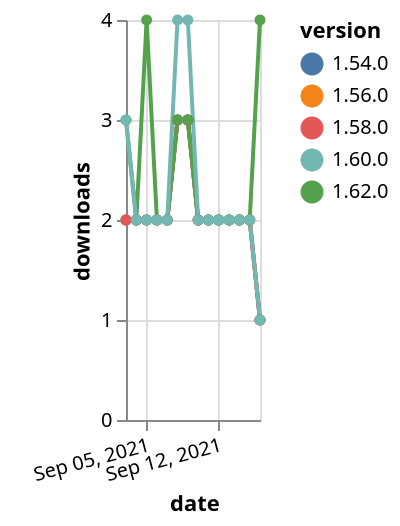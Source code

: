 {"$schema": "https://vega.github.io/schema/vega-lite/v5.json", "description": "A simple bar chart with embedded data.", "data": {"values": [{"date": "2021-09-03", "total": 1458, "delta": 2, "version": "1.56.0"}, {"date": "2021-09-04", "total": 1460, "delta": 2, "version": "1.56.0"}, {"date": "2021-09-05", "total": 1462, "delta": 2, "version": "1.56.0"}, {"date": "2021-09-06", "total": 1464, "delta": 2, "version": "1.56.0"}, {"date": "2021-09-07", "total": 1466, "delta": 2, "version": "1.56.0"}, {"date": "2021-09-08", "total": 1469, "delta": 3, "version": "1.56.0"}, {"date": "2021-09-09", "total": 1472, "delta": 3, "version": "1.56.0"}, {"date": "2021-09-10", "total": 1474, "delta": 2, "version": "1.56.0"}, {"date": "2021-09-11", "total": 1476, "delta": 2, "version": "1.56.0"}, {"date": "2021-09-12", "total": 1478, "delta": 2, "version": "1.56.0"}, {"date": "2021-09-13", "total": 1480, "delta": 2, "version": "1.56.0"}, {"date": "2021-09-14", "total": 1482, "delta": 2, "version": "1.56.0"}, {"date": "2021-09-15", "total": 1484, "delta": 2, "version": "1.56.0"}, {"date": "2021-09-16", "total": 1485, "delta": 1, "version": "1.56.0"}, {"date": "2021-09-03", "total": 1649, "delta": 2, "version": "1.54.0"}, {"date": "2021-09-04", "total": 1651, "delta": 2, "version": "1.54.0"}, {"date": "2021-09-05", "total": 1653, "delta": 2, "version": "1.54.0"}, {"date": "2021-09-06", "total": 1655, "delta": 2, "version": "1.54.0"}, {"date": "2021-09-07", "total": 1657, "delta": 2, "version": "1.54.0"}, {"date": "2021-09-08", "total": 1660, "delta": 3, "version": "1.54.0"}, {"date": "2021-09-09", "total": 1663, "delta": 3, "version": "1.54.0"}, {"date": "2021-09-10", "total": 1665, "delta": 2, "version": "1.54.0"}, {"date": "2021-09-11", "total": 1667, "delta": 2, "version": "1.54.0"}, {"date": "2021-09-12", "total": 1669, "delta": 2, "version": "1.54.0"}, {"date": "2021-09-13", "total": 1671, "delta": 2, "version": "1.54.0"}, {"date": "2021-09-14", "total": 1673, "delta": 2, "version": "1.54.0"}, {"date": "2021-09-15", "total": 1675, "delta": 2, "version": "1.54.0"}, {"date": "2021-09-16", "total": 1676, "delta": 1, "version": "1.54.0"}, {"date": "2021-09-03", "total": 999, "delta": 2, "version": "1.58.0"}, {"date": "2021-09-04", "total": 1001, "delta": 2, "version": "1.58.0"}, {"date": "2021-09-05", "total": 1003, "delta": 2, "version": "1.58.0"}, {"date": "2021-09-06", "total": 1005, "delta": 2, "version": "1.58.0"}, {"date": "2021-09-07", "total": 1007, "delta": 2, "version": "1.58.0"}, {"date": "2021-09-08", "total": 1010, "delta": 3, "version": "1.58.0"}, {"date": "2021-09-09", "total": 1013, "delta": 3, "version": "1.58.0"}, {"date": "2021-09-10", "total": 1015, "delta": 2, "version": "1.58.0"}, {"date": "2021-09-11", "total": 1017, "delta": 2, "version": "1.58.0"}, {"date": "2021-09-12", "total": 1019, "delta": 2, "version": "1.58.0"}, {"date": "2021-09-13", "total": 1021, "delta": 2, "version": "1.58.0"}, {"date": "2021-09-14", "total": 1023, "delta": 2, "version": "1.58.0"}, {"date": "2021-09-15", "total": 1025, "delta": 2, "version": "1.58.0"}, {"date": "2021-09-16", "total": 1026, "delta": 1, "version": "1.58.0"}, {"date": "2021-09-03", "total": 222, "delta": 3, "version": "1.62.0"}, {"date": "2021-09-04", "total": 224, "delta": 2, "version": "1.62.0"}, {"date": "2021-09-05", "total": 228, "delta": 4, "version": "1.62.0"}, {"date": "2021-09-06", "total": 230, "delta": 2, "version": "1.62.0"}, {"date": "2021-09-07", "total": 232, "delta": 2, "version": "1.62.0"}, {"date": "2021-09-08", "total": 235, "delta": 3, "version": "1.62.0"}, {"date": "2021-09-09", "total": 238, "delta": 3, "version": "1.62.0"}, {"date": "2021-09-10", "total": 240, "delta": 2, "version": "1.62.0"}, {"date": "2021-09-11", "total": 242, "delta": 2, "version": "1.62.0"}, {"date": "2021-09-12", "total": 244, "delta": 2, "version": "1.62.0"}, {"date": "2021-09-13", "total": 246, "delta": 2, "version": "1.62.0"}, {"date": "2021-09-14", "total": 248, "delta": 2, "version": "1.62.0"}, {"date": "2021-09-15", "total": 250, "delta": 2, "version": "1.62.0"}, {"date": "2021-09-16", "total": 254, "delta": 4, "version": "1.62.0"}, {"date": "2021-09-03", "total": 712, "delta": 3, "version": "1.60.0"}, {"date": "2021-09-04", "total": 714, "delta": 2, "version": "1.60.0"}, {"date": "2021-09-05", "total": 716, "delta": 2, "version": "1.60.0"}, {"date": "2021-09-06", "total": 718, "delta": 2, "version": "1.60.0"}, {"date": "2021-09-07", "total": 720, "delta": 2, "version": "1.60.0"}, {"date": "2021-09-08", "total": 724, "delta": 4, "version": "1.60.0"}, {"date": "2021-09-09", "total": 728, "delta": 4, "version": "1.60.0"}, {"date": "2021-09-10", "total": 730, "delta": 2, "version": "1.60.0"}, {"date": "2021-09-11", "total": 732, "delta": 2, "version": "1.60.0"}, {"date": "2021-09-12", "total": 734, "delta": 2, "version": "1.60.0"}, {"date": "2021-09-13", "total": 736, "delta": 2, "version": "1.60.0"}, {"date": "2021-09-14", "total": 738, "delta": 2, "version": "1.60.0"}, {"date": "2021-09-15", "total": 740, "delta": 2, "version": "1.60.0"}, {"date": "2021-09-16", "total": 741, "delta": 1, "version": "1.60.0"}]}, "width": "container", "mark": {"type": "line", "point": {"filled": true}}, "encoding": {"x": {"field": "date", "type": "temporal", "timeUnit": "yearmonthdate", "title": "date", "axis": {"labelAngle": -15}}, "y": {"field": "delta", "type": "quantitative", "title": "downloads"}, "color": {"field": "version", "type": "nominal"}, "tooltip": {"field": "delta"}}}